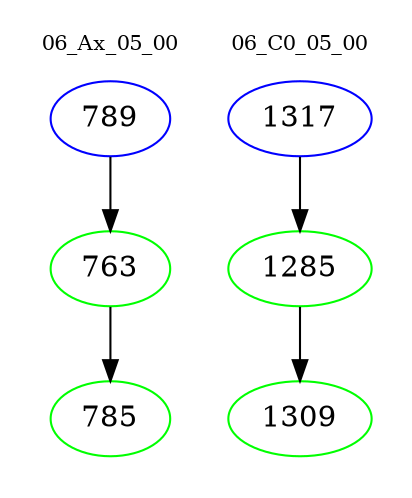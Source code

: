 digraph{
subgraph cluster_0 {
color = white
label = "06_Ax_05_00";
fontsize=10;
T0_789 [label="789", color="blue"]
T0_789 -> T0_763 [color="black"]
T0_763 [label="763", color="green"]
T0_763 -> T0_785 [color="black"]
T0_785 [label="785", color="green"]
}
subgraph cluster_1 {
color = white
label = "06_C0_05_00";
fontsize=10;
T1_1317 [label="1317", color="blue"]
T1_1317 -> T1_1285 [color="black"]
T1_1285 [label="1285", color="green"]
T1_1285 -> T1_1309 [color="black"]
T1_1309 [label="1309", color="green"]
}
}

